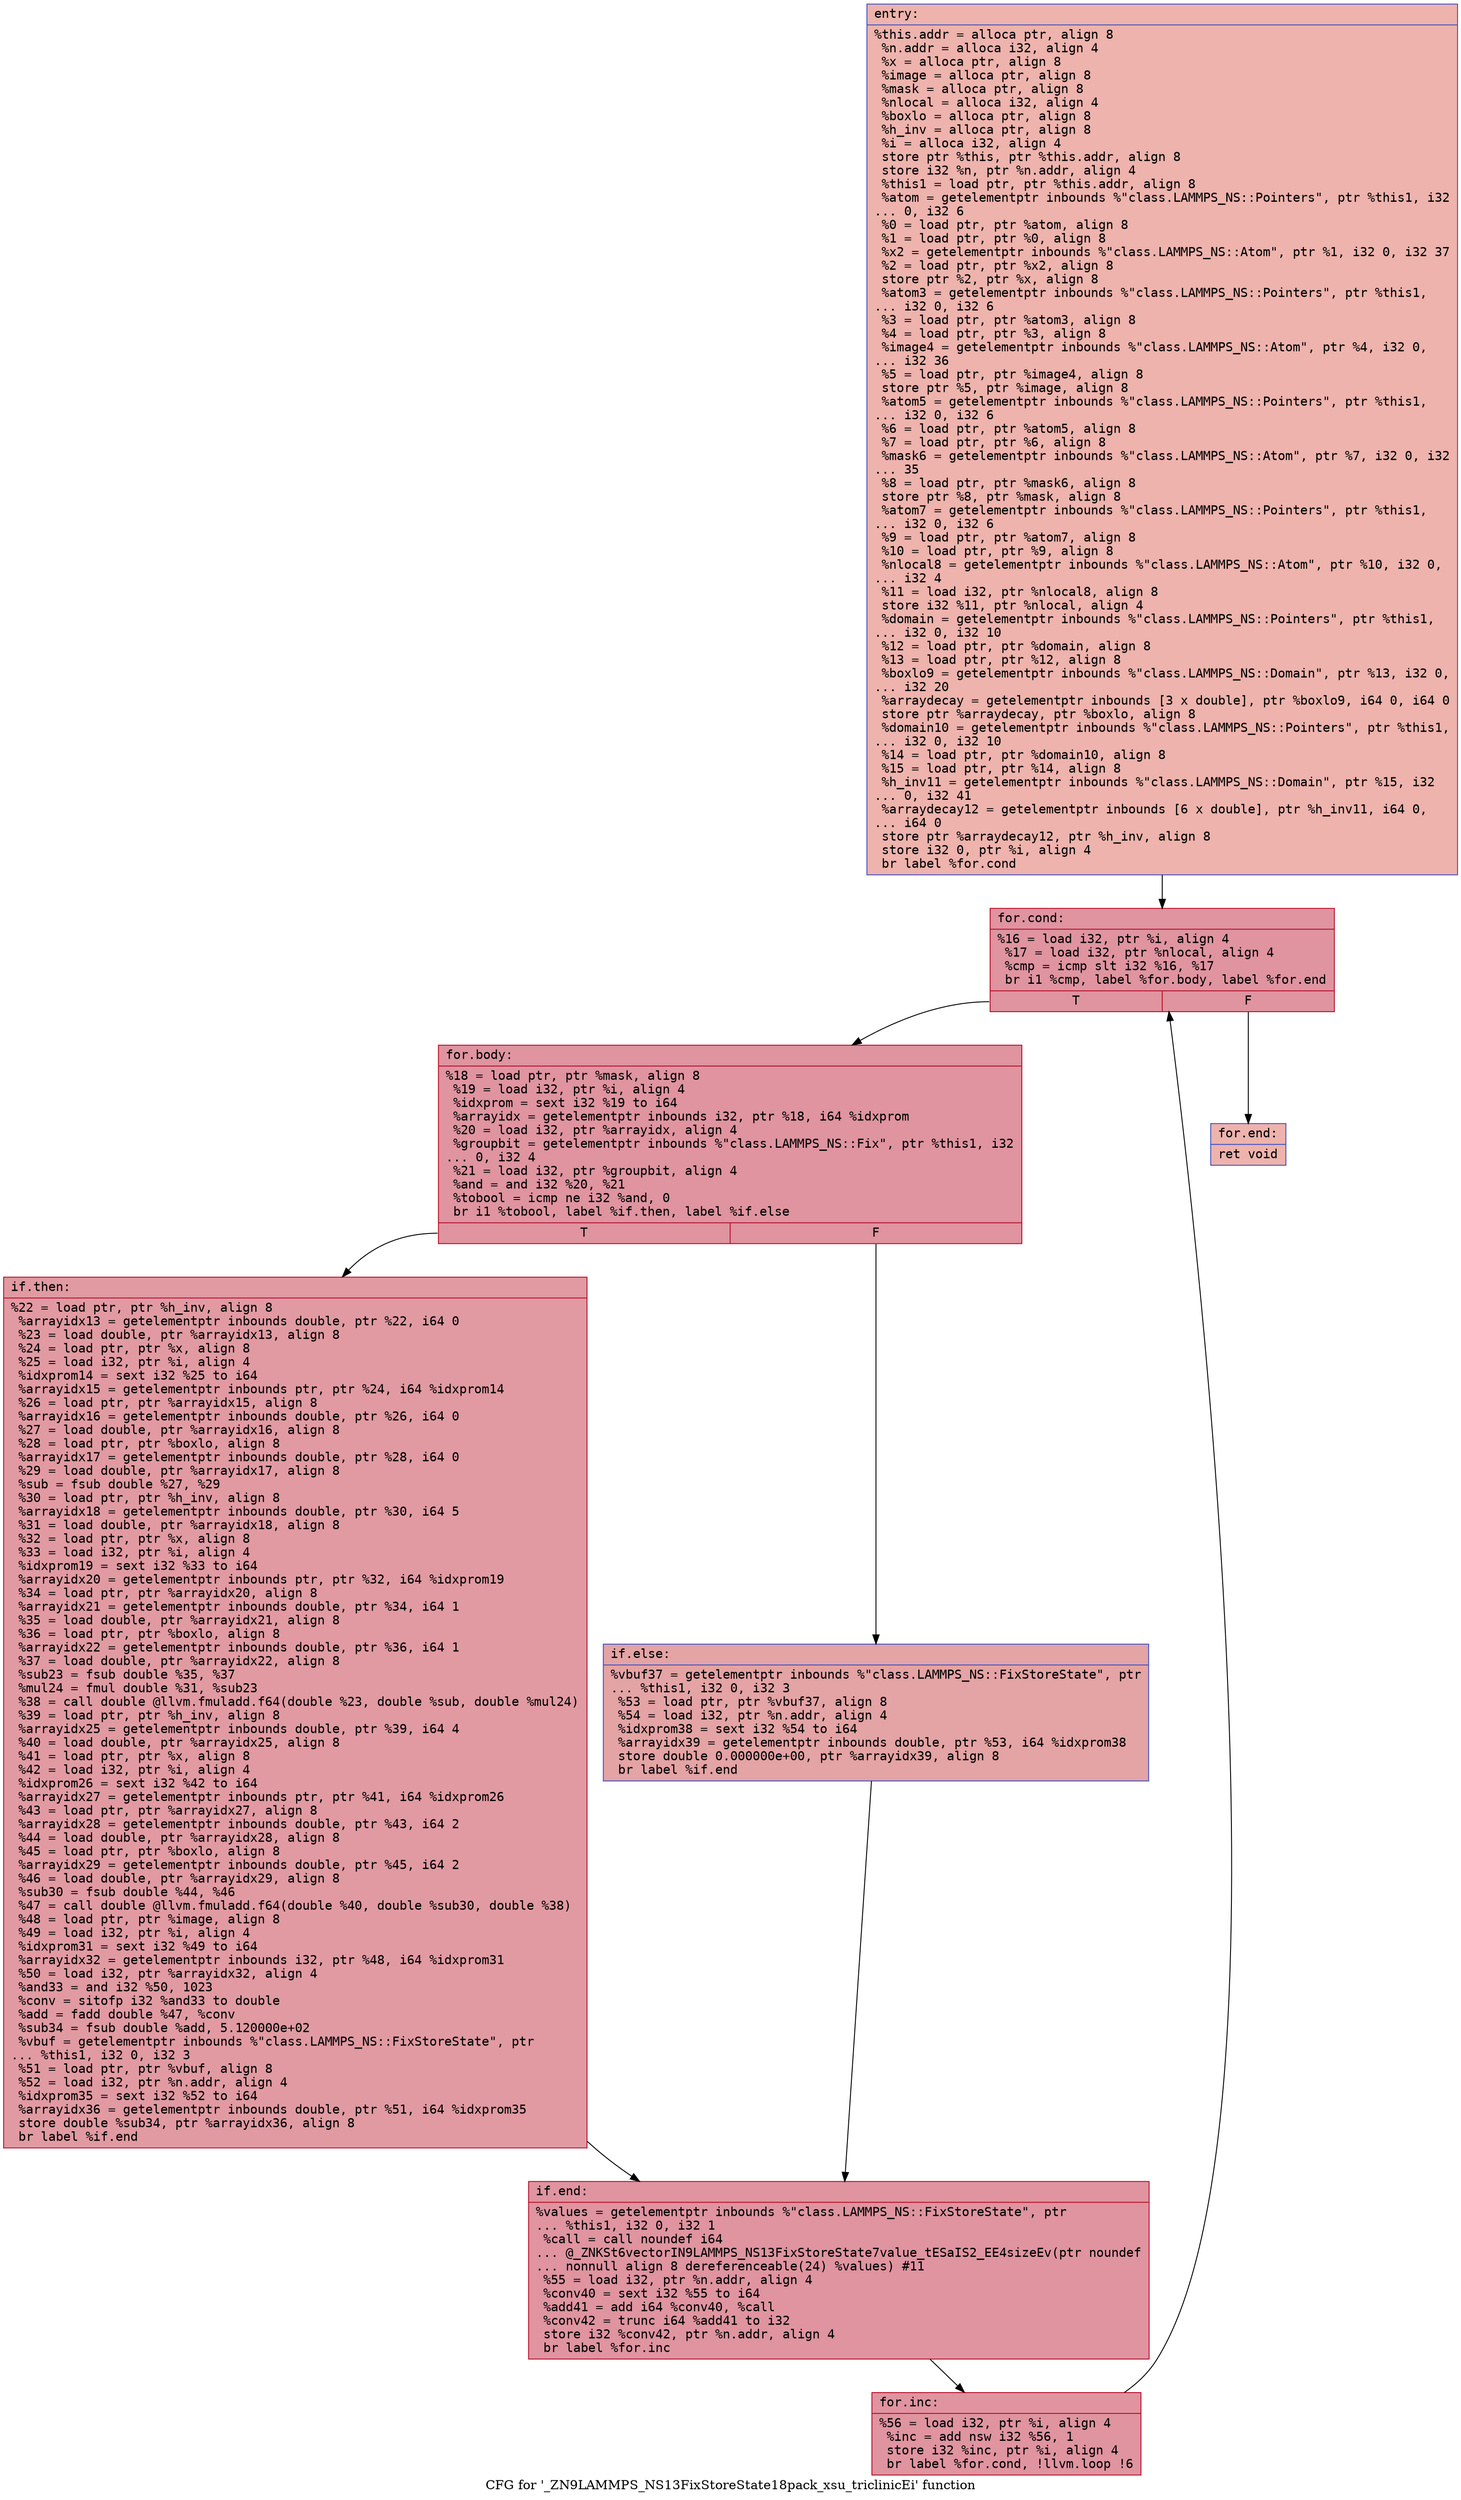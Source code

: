 digraph "CFG for '_ZN9LAMMPS_NS13FixStoreState18pack_xsu_triclinicEi' function" {
	label="CFG for '_ZN9LAMMPS_NS13FixStoreState18pack_xsu_triclinicEi' function";

	Node0x55b56499b190 [shape=record,color="#3d50c3ff", style=filled, fillcolor="#d6524470" fontname="Courier",label="{entry:\l|  %this.addr = alloca ptr, align 8\l  %n.addr = alloca i32, align 4\l  %x = alloca ptr, align 8\l  %image = alloca ptr, align 8\l  %mask = alloca ptr, align 8\l  %nlocal = alloca i32, align 4\l  %boxlo = alloca ptr, align 8\l  %h_inv = alloca ptr, align 8\l  %i = alloca i32, align 4\l  store ptr %this, ptr %this.addr, align 8\l  store i32 %n, ptr %n.addr, align 4\l  %this1 = load ptr, ptr %this.addr, align 8\l  %atom = getelementptr inbounds %\"class.LAMMPS_NS::Pointers\", ptr %this1, i32\l... 0, i32 6\l  %0 = load ptr, ptr %atom, align 8\l  %1 = load ptr, ptr %0, align 8\l  %x2 = getelementptr inbounds %\"class.LAMMPS_NS::Atom\", ptr %1, i32 0, i32 37\l  %2 = load ptr, ptr %x2, align 8\l  store ptr %2, ptr %x, align 8\l  %atom3 = getelementptr inbounds %\"class.LAMMPS_NS::Pointers\", ptr %this1,\l... i32 0, i32 6\l  %3 = load ptr, ptr %atom3, align 8\l  %4 = load ptr, ptr %3, align 8\l  %image4 = getelementptr inbounds %\"class.LAMMPS_NS::Atom\", ptr %4, i32 0,\l... i32 36\l  %5 = load ptr, ptr %image4, align 8\l  store ptr %5, ptr %image, align 8\l  %atom5 = getelementptr inbounds %\"class.LAMMPS_NS::Pointers\", ptr %this1,\l... i32 0, i32 6\l  %6 = load ptr, ptr %atom5, align 8\l  %7 = load ptr, ptr %6, align 8\l  %mask6 = getelementptr inbounds %\"class.LAMMPS_NS::Atom\", ptr %7, i32 0, i32\l... 35\l  %8 = load ptr, ptr %mask6, align 8\l  store ptr %8, ptr %mask, align 8\l  %atom7 = getelementptr inbounds %\"class.LAMMPS_NS::Pointers\", ptr %this1,\l... i32 0, i32 6\l  %9 = load ptr, ptr %atom7, align 8\l  %10 = load ptr, ptr %9, align 8\l  %nlocal8 = getelementptr inbounds %\"class.LAMMPS_NS::Atom\", ptr %10, i32 0,\l... i32 4\l  %11 = load i32, ptr %nlocal8, align 8\l  store i32 %11, ptr %nlocal, align 4\l  %domain = getelementptr inbounds %\"class.LAMMPS_NS::Pointers\", ptr %this1,\l... i32 0, i32 10\l  %12 = load ptr, ptr %domain, align 8\l  %13 = load ptr, ptr %12, align 8\l  %boxlo9 = getelementptr inbounds %\"class.LAMMPS_NS::Domain\", ptr %13, i32 0,\l... i32 20\l  %arraydecay = getelementptr inbounds [3 x double], ptr %boxlo9, i64 0, i64 0\l  store ptr %arraydecay, ptr %boxlo, align 8\l  %domain10 = getelementptr inbounds %\"class.LAMMPS_NS::Pointers\", ptr %this1,\l... i32 0, i32 10\l  %14 = load ptr, ptr %domain10, align 8\l  %15 = load ptr, ptr %14, align 8\l  %h_inv11 = getelementptr inbounds %\"class.LAMMPS_NS::Domain\", ptr %15, i32\l... 0, i32 41\l  %arraydecay12 = getelementptr inbounds [6 x double], ptr %h_inv11, i64 0,\l... i64 0\l  store ptr %arraydecay12, ptr %h_inv, align 8\l  store i32 0, ptr %i, align 4\l  br label %for.cond\l}"];
	Node0x55b56499b190 -> Node0x55b56499ba20[tooltip="entry -> for.cond\nProbability 100.00%" ];
	Node0x55b56499ba20 [shape=record,color="#b70d28ff", style=filled, fillcolor="#b70d2870" fontname="Courier",label="{for.cond:\l|  %16 = load i32, ptr %i, align 4\l  %17 = load i32, ptr %nlocal, align 4\l  %cmp = icmp slt i32 %16, %17\l  br i1 %cmp, label %for.body, label %for.end\l|{<s0>T|<s1>F}}"];
	Node0x55b56499ba20:s0 -> Node0x55b56499d760[tooltip="for.cond -> for.body\nProbability 96.88%" ];
	Node0x55b56499ba20:s1 -> Node0x55b56499d7e0[tooltip="for.cond -> for.end\nProbability 3.12%" ];
	Node0x55b56499d760 [shape=record,color="#b70d28ff", style=filled, fillcolor="#b70d2870" fontname="Courier",label="{for.body:\l|  %18 = load ptr, ptr %mask, align 8\l  %19 = load i32, ptr %i, align 4\l  %idxprom = sext i32 %19 to i64\l  %arrayidx = getelementptr inbounds i32, ptr %18, i64 %idxprom\l  %20 = load i32, ptr %arrayidx, align 4\l  %groupbit = getelementptr inbounds %\"class.LAMMPS_NS::Fix\", ptr %this1, i32\l... 0, i32 4\l  %21 = load i32, ptr %groupbit, align 4\l  %and = and i32 %20, %21\l  %tobool = icmp ne i32 %and, 0\l  br i1 %tobool, label %if.then, label %if.else\l|{<s0>T|<s1>F}}"];
	Node0x55b56499d760:s0 -> Node0x55b56499deb0[tooltip="for.body -> if.then\nProbability 62.50%" ];
	Node0x55b56499d760:s1 -> Node0x55b56499df20[tooltip="for.body -> if.else\nProbability 37.50%" ];
	Node0x55b56499deb0 [shape=record,color="#b70d28ff", style=filled, fillcolor="#bb1b2c70" fontname="Courier",label="{if.then:\l|  %22 = load ptr, ptr %h_inv, align 8\l  %arrayidx13 = getelementptr inbounds double, ptr %22, i64 0\l  %23 = load double, ptr %arrayidx13, align 8\l  %24 = load ptr, ptr %x, align 8\l  %25 = load i32, ptr %i, align 4\l  %idxprom14 = sext i32 %25 to i64\l  %arrayidx15 = getelementptr inbounds ptr, ptr %24, i64 %idxprom14\l  %26 = load ptr, ptr %arrayidx15, align 8\l  %arrayidx16 = getelementptr inbounds double, ptr %26, i64 0\l  %27 = load double, ptr %arrayidx16, align 8\l  %28 = load ptr, ptr %boxlo, align 8\l  %arrayidx17 = getelementptr inbounds double, ptr %28, i64 0\l  %29 = load double, ptr %arrayidx17, align 8\l  %sub = fsub double %27, %29\l  %30 = load ptr, ptr %h_inv, align 8\l  %arrayidx18 = getelementptr inbounds double, ptr %30, i64 5\l  %31 = load double, ptr %arrayidx18, align 8\l  %32 = load ptr, ptr %x, align 8\l  %33 = load i32, ptr %i, align 4\l  %idxprom19 = sext i32 %33 to i64\l  %arrayidx20 = getelementptr inbounds ptr, ptr %32, i64 %idxprom19\l  %34 = load ptr, ptr %arrayidx20, align 8\l  %arrayidx21 = getelementptr inbounds double, ptr %34, i64 1\l  %35 = load double, ptr %arrayidx21, align 8\l  %36 = load ptr, ptr %boxlo, align 8\l  %arrayidx22 = getelementptr inbounds double, ptr %36, i64 1\l  %37 = load double, ptr %arrayidx22, align 8\l  %sub23 = fsub double %35, %37\l  %mul24 = fmul double %31, %sub23\l  %38 = call double @llvm.fmuladd.f64(double %23, double %sub, double %mul24)\l  %39 = load ptr, ptr %h_inv, align 8\l  %arrayidx25 = getelementptr inbounds double, ptr %39, i64 4\l  %40 = load double, ptr %arrayidx25, align 8\l  %41 = load ptr, ptr %x, align 8\l  %42 = load i32, ptr %i, align 4\l  %idxprom26 = sext i32 %42 to i64\l  %arrayidx27 = getelementptr inbounds ptr, ptr %41, i64 %idxprom26\l  %43 = load ptr, ptr %arrayidx27, align 8\l  %arrayidx28 = getelementptr inbounds double, ptr %43, i64 2\l  %44 = load double, ptr %arrayidx28, align 8\l  %45 = load ptr, ptr %boxlo, align 8\l  %arrayidx29 = getelementptr inbounds double, ptr %45, i64 2\l  %46 = load double, ptr %arrayidx29, align 8\l  %sub30 = fsub double %44, %46\l  %47 = call double @llvm.fmuladd.f64(double %40, double %sub30, double %38)\l  %48 = load ptr, ptr %image, align 8\l  %49 = load i32, ptr %i, align 4\l  %idxprom31 = sext i32 %49 to i64\l  %arrayidx32 = getelementptr inbounds i32, ptr %48, i64 %idxprom31\l  %50 = load i32, ptr %arrayidx32, align 4\l  %and33 = and i32 %50, 1023\l  %conv = sitofp i32 %and33 to double\l  %add = fadd double %47, %conv\l  %sub34 = fsub double %add, 5.120000e+02\l  %vbuf = getelementptr inbounds %\"class.LAMMPS_NS::FixStoreState\", ptr\l... %this1, i32 0, i32 3\l  %51 = load ptr, ptr %vbuf, align 8\l  %52 = load i32, ptr %n.addr, align 4\l  %idxprom35 = sext i32 %52 to i64\l  %arrayidx36 = getelementptr inbounds double, ptr %51, i64 %idxprom35\l  store double %sub34, ptr %arrayidx36, align 8\l  br label %if.end\l}"];
	Node0x55b56499deb0 -> Node0x55b5649a0fd0[tooltip="if.then -> if.end\nProbability 100.00%" ];
	Node0x55b56499df20 [shape=record,color="#3d50c3ff", style=filled, fillcolor="#c32e3170" fontname="Courier",label="{if.else:\l|  %vbuf37 = getelementptr inbounds %\"class.LAMMPS_NS::FixStoreState\", ptr\l... %this1, i32 0, i32 3\l  %53 = load ptr, ptr %vbuf37, align 8\l  %54 = load i32, ptr %n.addr, align 4\l  %idxprom38 = sext i32 %54 to i64\l  %arrayidx39 = getelementptr inbounds double, ptr %53, i64 %idxprom38\l  store double 0.000000e+00, ptr %arrayidx39, align 8\l  br label %if.end\l}"];
	Node0x55b56499df20 -> Node0x55b5649a0fd0[tooltip="if.else -> if.end\nProbability 100.00%" ];
	Node0x55b5649a0fd0 [shape=record,color="#b70d28ff", style=filled, fillcolor="#b70d2870" fontname="Courier",label="{if.end:\l|  %values = getelementptr inbounds %\"class.LAMMPS_NS::FixStoreState\", ptr\l... %this1, i32 0, i32 1\l  %call = call noundef i64\l... @_ZNKSt6vectorIN9LAMMPS_NS13FixStoreState7value_tESaIS2_EE4sizeEv(ptr noundef\l... nonnull align 8 dereferenceable(24) %values) #11\l  %55 = load i32, ptr %n.addr, align 4\l  %conv40 = sext i32 %55 to i64\l  %add41 = add i64 %conv40, %call\l  %conv42 = trunc i64 %add41 to i32\l  store i32 %conv42, ptr %n.addr, align 4\l  br label %for.inc\l}"];
	Node0x55b5649a0fd0 -> Node0x55b5649a15f0[tooltip="if.end -> for.inc\nProbability 100.00%" ];
	Node0x55b5649a15f0 [shape=record,color="#b70d28ff", style=filled, fillcolor="#b70d2870" fontname="Courier",label="{for.inc:\l|  %56 = load i32, ptr %i, align 4\l  %inc = add nsw i32 %56, 1\l  store i32 %inc, ptr %i, align 4\l  br label %for.cond, !llvm.loop !6\l}"];
	Node0x55b5649a15f0 -> Node0x55b56499ba20[tooltip="for.inc -> for.cond\nProbability 100.00%" ];
	Node0x55b56499d7e0 [shape=record,color="#3d50c3ff", style=filled, fillcolor="#d6524470" fontname="Courier",label="{for.end:\l|  ret void\l}"];
}
